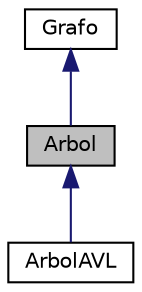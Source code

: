 digraph "Arbol"
{
  edge [fontname="Helvetica",fontsize="10",labelfontname="Helvetica",labelfontsize="10"];
  node [fontname="Helvetica",fontsize="10",shape=record];
  Node0 [label="Arbol",height=0.2,width=0.4,color="black", fillcolor="grey75", style="filled", fontcolor="black"];
  Node1 -> Node0 [dir="back",color="midnightblue",fontsize="10",style="solid",fontname="Helvetica"];
  Node1 [label="Grafo",height=0.2,width=0.4,color="black", fillcolor="white", style="filled",URL="$classGrafo.html"];
  Node0 -> Node2 [dir="back",color="midnightblue",fontsize="10",style="solid",fontname="Helvetica"];
  Node2 [label="ArbolAVL",height=0.2,width=0.4,color="black", fillcolor="white", style="filled",URL="$classArbolAVL.html",tooltip="Implementación de un arbol binario que por cada inserción se corrobore el balance del mismo y se pued..."];
}
